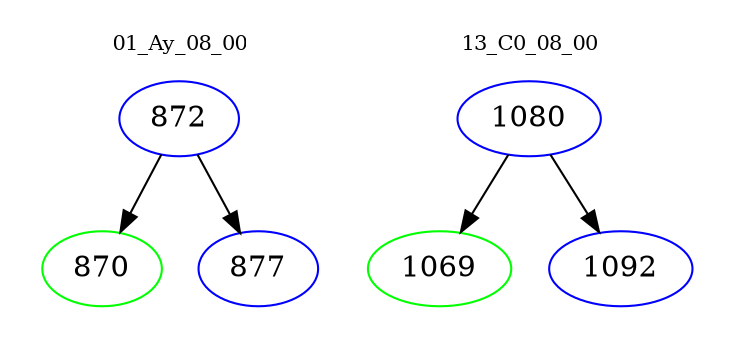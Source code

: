 digraph{
subgraph cluster_0 {
color = white
label = "01_Ay_08_00";
fontsize=10;
T0_872 [label="872", color="blue"]
T0_872 -> T0_870 [color="black"]
T0_870 [label="870", color="green"]
T0_872 -> T0_877 [color="black"]
T0_877 [label="877", color="blue"]
}
subgraph cluster_1 {
color = white
label = "13_C0_08_00";
fontsize=10;
T1_1080 [label="1080", color="blue"]
T1_1080 -> T1_1069 [color="black"]
T1_1069 [label="1069", color="green"]
T1_1080 -> T1_1092 [color="black"]
T1_1092 [label="1092", color="blue"]
}
}
